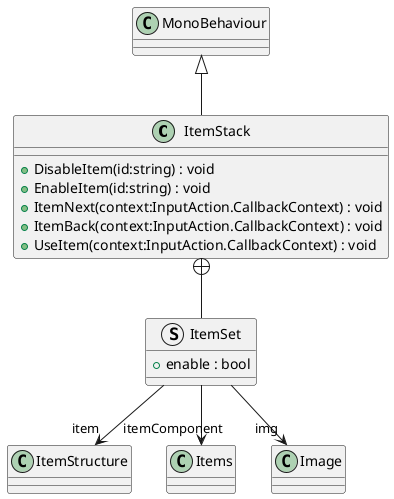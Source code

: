 @startuml
class ItemStack {
    + DisableItem(id:string) : void
    + EnableItem(id:string) : void
    + ItemNext(context:InputAction.CallbackContext) : void
    + ItemBack(context:InputAction.CallbackContext) : void
    + UseItem(context:InputAction.CallbackContext) : void
}
struct ItemSet {
    + enable : bool
}
MonoBehaviour <|-- ItemStack
ItemStack +-- ItemSet
ItemSet --> "item" ItemStructure
ItemSet --> "itemComponent" Items
ItemSet --> "img" Image
@enduml

